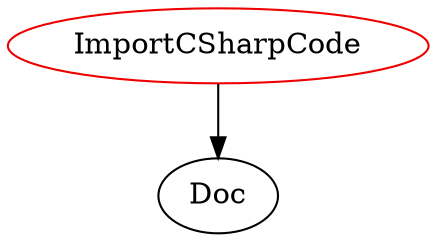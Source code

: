 digraph importcsharpcode{
ImportCSharpCode -> Doc;
ImportCSharpCode	[shape=oval, color=red2, label="ImportCSharpCode"];
}
